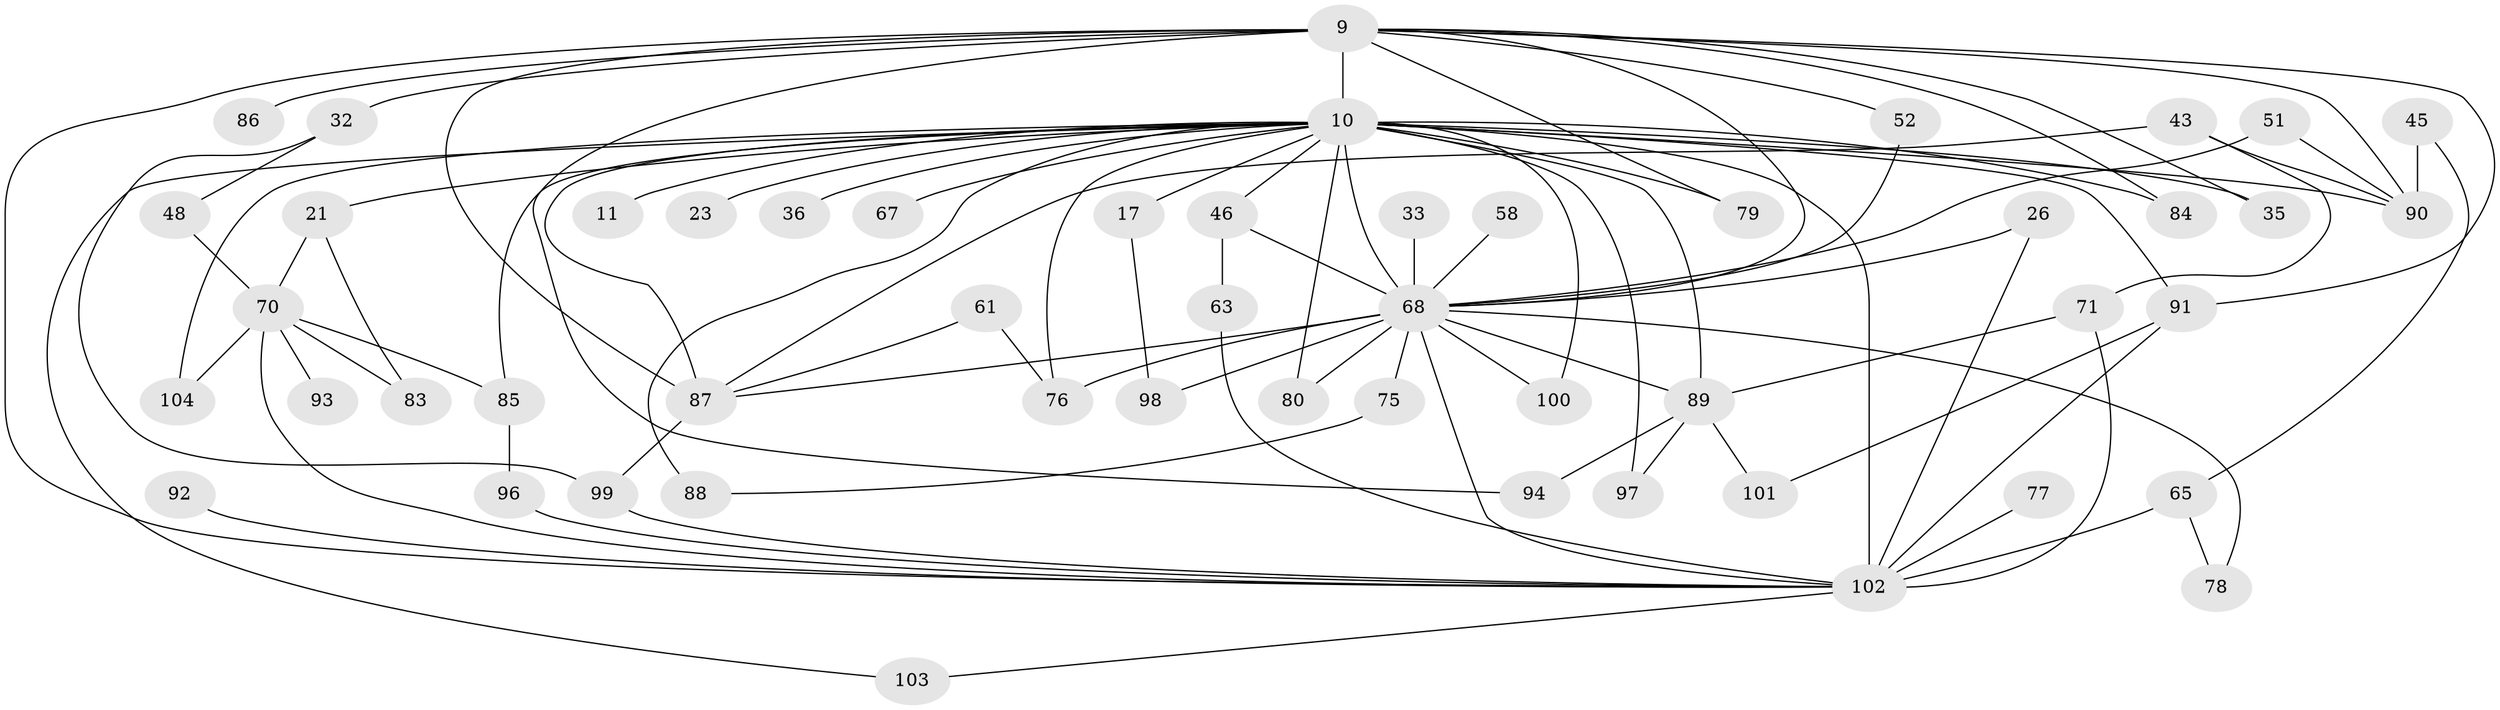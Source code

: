 // original degree distribution, {24: 0.019230769230769232, 21: 0.009615384615384616, 15: 0.009615384615384616, 20: 0.028846153846153848, 17: 0.009615384615384616, 22: 0.009615384615384616, 18: 0.009615384615384616, 2: 0.5480769230769231, 8: 0.009615384615384616, 5: 0.0673076923076923, 7: 0.009615384615384616, 3: 0.16346153846153846, 6: 0.028846153846153848, 4: 0.07692307692307693}
// Generated by graph-tools (version 1.1) at 2025/44/03/09/25 04:44:49]
// undirected, 52 vertices, 91 edges
graph export_dot {
graph [start="1"]
  node [color=gray90,style=filled];
  9 [super="+5"];
  10 [super="+7+6"];
  11;
  17;
  21;
  23;
  26;
  32 [super="+19"];
  33;
  35;
  36;
  43;
  45;
  46 [super="+25"];
  48;
  51;
  52;
  58;
  61;
  63;
  65 [super="+14"];
  67 [super="+28"];
  68 [super="+4+20+40"];
  70 [super="+59+41"];
  71 [super="+42"];
  75;
  76 [super="+29"];
  77;
  78;
  79;
  80 [super="+34+31"];
  83;
  84;
  85 [super="+39+53"];
  86;
  87 [super="+69+81"];
  88 [super="+44"];
  89 [super="+73+82"];
  90 [super="+55"];
  91 [super="+56+66"];
  92;
  93;
  94;
  96;
  97 [super="+57"];
  98;
  99 [super="+72"];
  100 [super="+27"];
  101;
  102 [super="+50+62+95+74+12"];
  103;
  104;
  9 -- 10 [weight=8];
  9 -- 35;
  9 -- 52;
  9 -- 79;
  9 -- 84;
  9 -- 86 [weight=2];
  9 -- 90 [weight=4];
  9 -- 94;
  9 -- 32 [weight=3];
  9 -- 68 [weight=4];
  9 -- 87;
  9 -- 91 [weight=2];
  9 -- 102 [weight=4];
  10 -- 21 [weight=2];
  10 -- 23 [weight=2];
  10 -- 35;
  10 -- 67 [weight=3];
  10 -- 11 [weight=2];
  10 -- 17 [weight=2];
  10 -- 84;
  10 -- 97 [weight=2];
  10 -- 100 [weight=2];
  10 -- 104;
  10 -- 85 [weight=4];
  10 -- 68 [weight=11];
  10 -- 79;
  10 -- 87 [weight=4];
  10 -- 88 [weight=3];
  10 -- 90;
  10 -- 36;
  10 -- 103;
  10 -- 46 [weight=2];
  10 -- 80 [weight=2];
  10 -- 91;
  10 -- 76;
  10 -- 89 [weight=2];
  10 -- 102 [weight=15];
  17 -- 98;
  21 -- 83;
  21 -- 70;
  26 -- 68;
  26 -- 102;
  32 -- 48;
  32 -- 99;
  33 -- 68 [weight=2];
  43 -- 90;
  43 -- 87;
  43 -- 71;
  45 -- 65;
  45 -- 90;
  46 -- 63;
  46 -- 68;
  48 -- 70;
  51 -- 90;
  51 -- 68;
  52 -- 68;
  58 -- 68 [weight=2];
  61 -- 87;
  61 -- 76;
  63 -- 102;
  65 -- 78;
  65 -- 102 [weight=3];
  68 -- 75;
  68 -- 76 [weight=2];
  68 -- 78;
  68 -- 80;
  68 -- 98;
  68 -- 100;
  68 -- 102 [weight=6];
  68 -- 87;
  68 -- 89 [weight=2];
  70 -- 83;
  70 -- 104;
  70 -- 102 [weight=4];
  70 -- 85;
  70 -- 93 [weight=2];
  71 -- 89 [weight=2];
  71 -- 102 [weight=2];
  75 -- 88;
  77 -- 102;
  85 -- 96;
  87 -- 99;
  89 -- 97;
  89 -- 101;
  89 -- 94;
  91 -- 101;
  91 -- 102 [weight=2];
  92 -- 102;
  96 -- 102;
  99 -- 102;
  102 -- 103;
}
